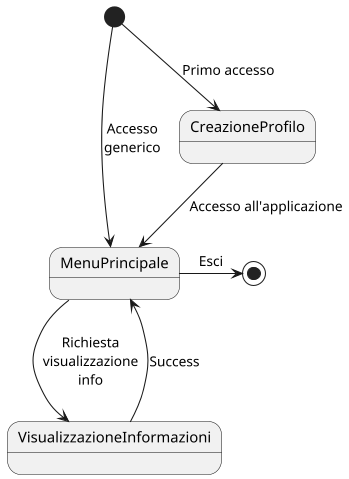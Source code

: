 @startuml
'https://plantuml.com/state-diagram

scale 350 width
[*] --> CreazioneProfilo : Primo accesso
CreazioneProfilo --> MenuPrincipale: Accesso all'applicazione
[*] --> MenuPrincipale: Accesso\ngenerico
MenuPrincipale --> VisualizzazioneInformazioni: Richiesta\nvisualizzazione\ninfo
VisualizzazioneInformazioni --> MenuPrincipale: Success

MenuPrincipale -right-> [*]: Esci

@enduml